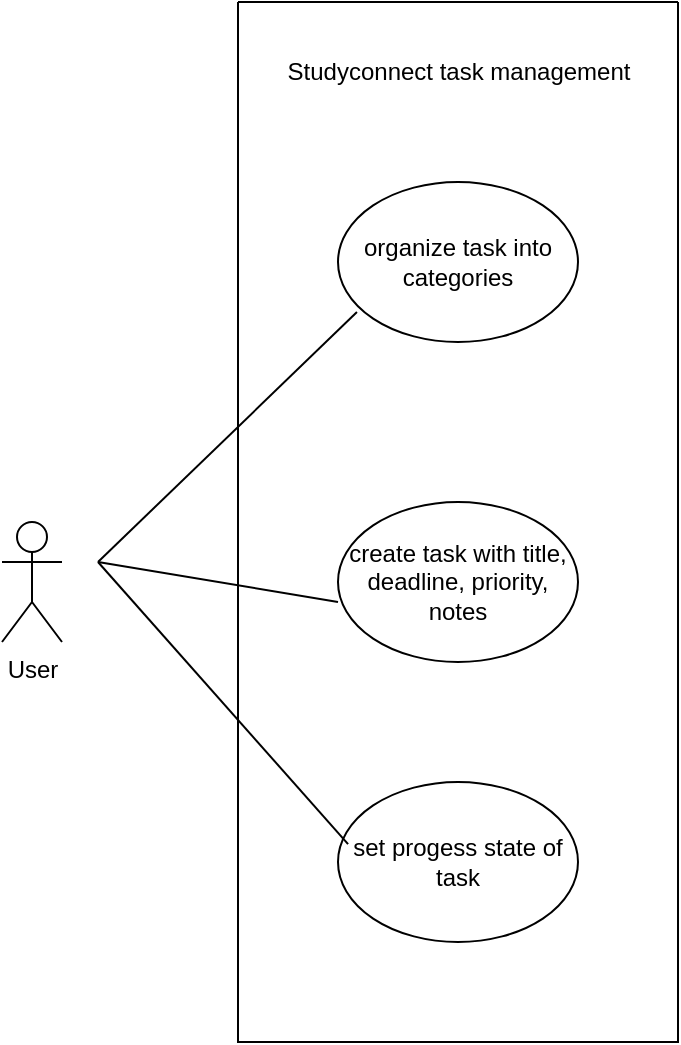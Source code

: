 <mxfile version="28.2.5">
  <diagram name="Seite-1" id="RkiwsYJOk1E3sb3KsASB">
    <mxGraphModel dx="602" dy="993" grid="1" gridSize="10" guides="1" tooltips="1" connect="1" arrows="1" fold="1" page="1" pageScale="1" pageWidth="827" pageHeight="1169" math="0" shadow="0">
      <root>
        <mxCell id="0" />
        <mxCell id="1" parent="0" />
        <mxCell id="8E5aHSiouQHgghNjFQxi-1" value="create task with title, deadline, priority, notes" style="ellipse;whiteSpace=wrap;html=1;" vertex="1" parent="1">
          <mxGeometry x="250" y="470" width="120" height="80" as="geometry" />
        </mxCell>
        <mxCell id="8E5aHSiouQHgghNjFQxi-2" value="organize task into categories" style="ellipse;whiteSpace=wrap;html=1;" vertex="1" parent="1">
          <mxGeometry x="250" y="310" width="120" height="80" as="geometry" />
        </mxCell>
        <mxCell id="8E5aHSiouQHgghNjFQxi-3" value="set progess state of task" style="ellipse;whiteSpace=wrap;html=1;" vertex="1" parent="1">
          <mxGeometry x="250" y="610" width="120" height="80" as="geometry" />
        </mxCell>
        <mxCell id="8E5aHSiouQHgghNjFQxi-4" value="User" style="shape=umlActor;verticalLabelPosition=bottom;verticalAlign=top;html=1;outlineConnect=0;" vertex="1" parent="1">
          <mxGeometry x="82" y="480" width="30" height="60" as="geometry" />
        </mxCell>
        <mxCell id="8E5aHSiouQHgghNjFQxi-6" value="" style="swimlane;startSize=0;" vertex="1" parent="1">
          <mxGeometry x="200" y="220" width="220" height="520" as="geometry" />
        </mxCell>
        <mxCell id="8E5aHSiouQHgghNjFQxi-7" value="Studyconnect task management" style="text;html=1;align=center;verticalAlign=middle;resizable=0;points=[];autosize=1;strokeColor=none;fillColor=none;" vertex="1" parent="8E5aHSiouQHgghNjFQxi-6">
          <mxGeometry x="15" y="20" width="190" height="30" as="geometry" />
        </mxCell>
        <mxCell id="8E5aHSiouQHgghNjFQxi-8" value="" style="endArrow=none;html=1;rounded=0;entryX=0.079;entryY=0.813;entryDx=0;entryDy=0;entryPerimeter=0;" edge="1" parent="1" target="8E5aHSiouQHgghNjFQxi-2">
          <mxGeometry width="50" height="50" relative="1" as="geometry">
            <mxPoint x="130" y="500" as="sourcePoint" />
            <mxPoint x="180" y="450" as="targetPoint" />
          </mxGeometry>
        </mxCell>
        <mxCell id="8E5aHSiouQHgghNjFQxi-9" value="" style="endArrow=none;html=1;rounded=0;exitX=0.042;exitY=0.388;exitDx=0;exitDy=0;exitPerimeter=0;" edge="1" parent="1" source="8E5aHSiouQHgghNjFQxi-3">
          <mxGeometry width="50" height="50" relative="1" as="geometry">
            <mxPoint x="72" y="620" as="sourcePoint" />
            <mxPoint x="130" y="500" as="targetPoint" />
          </mxGeometry>
        </mxCell>
        <mxCell id="8E5aHSiouQHgghNjFQxi-10" value="" style="endArrow=none;html=1;rounded=0;entryX=0.017;entryY=0.65;entryDx=0;entryDy=0;entryPerimeter=0;" edge="1" parent="1">
          <mxGeometry width="50" height="50" relative="1" as="geometry">
            <mxPoint x="130" y="500" as="sourcePoint" />
            <mxPoint x="250.0" y="520" as="targetPoint" />
          </mxGeometry>
        </mxCell>
      </root>
    </mxGraphModel>
  </diagram>
</mxfile>
